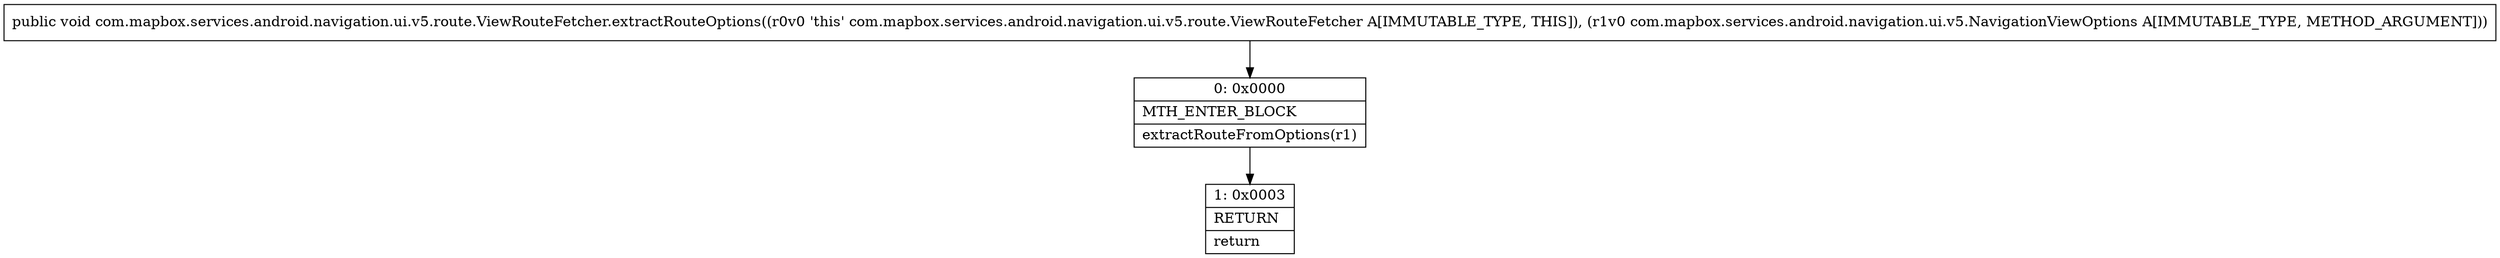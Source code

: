digraph "CFG forcom.mapbox.services.android.navigation.ui.v5.route.ViewRouteFetcher.extractRouteOptions(Lcom\/mapbox\/services\/android\/navigation\/ui\/v5\/NavigationViewOptions;)V" {
Node_0 [shape=record,label="{0\:\ 0x0000|MTH_ENTER_BLOCK\l|extractRouteFromOptions(r1)\l}"];
Node_1 [shape=record,label="{1\:\ 0x0003|RETURN\l|return\l}"];
MethodNode[shape=record,label="{public void com.mapbox.services.android.navigation.ui.v5.route.ViewRouteFetcher.extractRouteOptions((r0v0 'this' com.mapbox.services.android.navigation.ui.v5.route.ViewRouteFetcher A[IMMUTABLE_TYPE, THIS]), (r1v0 com.mapbox.services.android.navigation.ui.v5.NavigationViewOptions A[IMMUTABLE_TYPE, METHOD_ARGUMENT])) }"];
MethodNode -> Node_0;
Node_0 -> Node_1;
}

